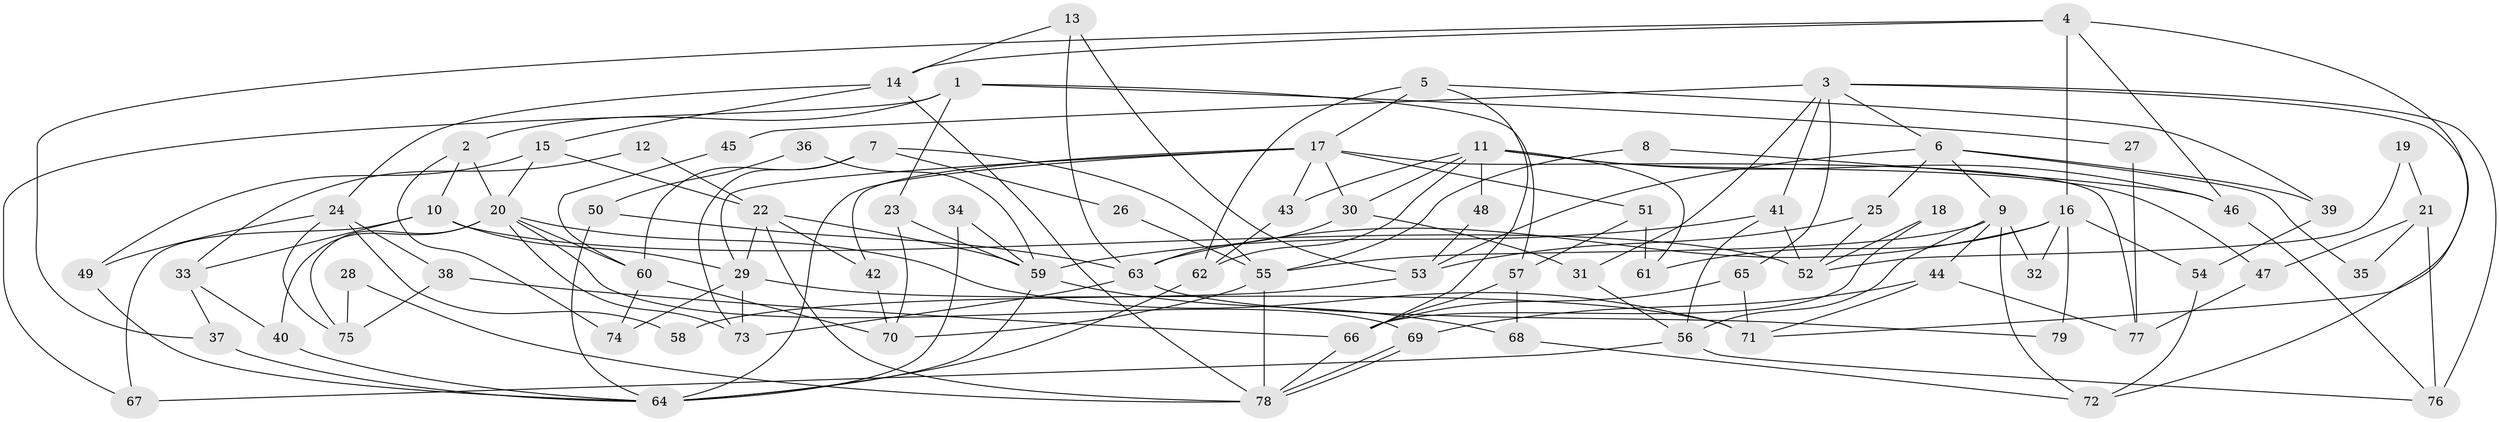 // Generated by graph-tools (version 1.1) at 2025/11/02/27/25 16:11:22]
// undirected, 79 vertices, 158 edges
graph export_dot {
graph [start="1"]
  node [color=gray90,style=filled];
  1;
  2;
  3;
  4;
  5;
  6;
  7;
  8;
  9;
  10;
  11;
  12;
  13;
  14;
  15;
  16;
  17;
  18;
  19;
  20;
  21;
  22;
  23;
  24;
  25;
  26;
  27;
  28;
  29;
  30;
  31;
  32;
  33;
  34;
  35;
  36;
  37;
  38;
  39;
  40;
  41;
  42;
  43;
  44;
  45;
  46;
  47;
  48;
  49;
  50;
  51;
  52;
  53;
  54;
  55;
  56;
  57;
  58;
  59;
  60;
  61;
  62;
  63;
  64;
  65;
  66;
  67;
  68;
  69;
  70;
  71;
  72;
  73;
  74;
  75;
  76;
  77;
  78;
  79;
  1 -- 2;
  1 -- 67;
  1 -- 23;
  1 -- 27;
  1 -- 57;
  2 -- 74;
  2 -- 10;
  2 -- 20;
  3 -- 41;
  3 -- 65;
  3 -- 6;
  3 -- 31;
  3 -- 45;
  3 -- 72;
  3 -- 76;
  4 -- 71;
  4 -- 14;
  4 -- 16;
  4 -- 37;
  4 -- 46;
  5 -- 39;
  5 -- 17;
  5 -- 62;
  5 -- 66;
  6 -- 9;
  6 -- 25;
  6 -- 35;
  6 -- 39;
  6 -- 53;
  7 -- 55;
  7 -- 73;
  7 -- 26;
  7 -- 60;
  8 -- 46;
  8 -- 55;
  9 -- 55;
  9 -- 44;
  9 -- 32;
  9 -- 56;
  9 -- 72;
  10 -- 33;
  10 -- 29;
  10 -- 52;
  10 -- 67;
  11 -- 30;
  11 -- 46;
  11 -- 43;
  11 -- 47;
  11 -- 48;
  11 -- 61;
  11 -- 62;
  12 -- 33;
  12 -- 22;
  13 -- 63;
  13 -- 14;
  13 -- 53;
  14 -- 78;
  14 -- 15;
  14 -- 24;
  15 -- 22;
  15 -- 20;
  15 -- 49;
  16 -- 61;
  16 -- 32;
  16 -- 54;
  16 -- 63;
  16 -- 79;
  17 -- 64;
  17 -- 43;
  17 -- 29;
  17 -- 30;
  17 -- 42;
  17 -- 51;
  17 -- 77;
  18 -- 66;
  18 -- 52;
  19 -- 52;
  19 -- 21;
  20 -- 60;
  20 -- 40;
  20 -- 69;
  20 -- 71;
  20 -- 73;
  20 -- 75;
  21 -- 47;
  21 -- 76;
  21 -- 35;
  22 -- 59;
  22 -- 78;
  22 -- 29;
  22 -- 42;
  23 -- 59;
  23 -- 70;
  24 -- 49;
  24 -- 38;
  24 -- 58;
  24 -- 75;
  25 -- 53;
  25 -- 52;
  26 -- 55;
  27 -- 77;
  28 -- 75;
  28 -- 78;
  29 -- 71;
  29 -- 73;
  29 -- 74;
  30 -- 63;
  30 -- 31;
  31 -- 56;
  33 -- 40;
  33 -- 37;
  34 -- 59;
  34 -- 64;
  36 -- 50;
  36 -- 59;
  37 -- 64;
  38 -- 75;
  38 -- 66;
  39 -- 54;
  40 -- 64;
  41 -- 56;
  41 -- 52;
  41 -- 59;
  42 -- 70;
  43 -- 62;
  44 -- 71;
  44 -- 69;
  44 -- 77;
  45 -- 60;
  46 -- 76;
  47 -- 77;
  48 -- 53;
  49 -- 64;
  50 -- 64;
  50 -- 63;
  51 -- 57;
  51 -- 61;
  53 -- 58;
  54 -- 72;
  55 -- 78;
  55 -- 70;
  56 -- 67;
  56 -- 76;
  57 -- 66;
  57 -- 68;
  59 -- 68;
  59 -- 64;
  60 -- 70;
  60 -- 74;
  62 -- 64;
  63 -- 73;
  63 -- 79;
  65 -- 71;
  65 -- 66;
  66 -- 78;
  68 -- 72;
  69 -- 78;
  69 -- 78;
}
